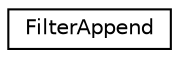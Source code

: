 digraph "类继承关系图"
{
 // INTERACTIVE_SVG=YES
 // LATEX_PDF_SIZE
  edge [fontname="Helvetica",fontsize="10",labelfontname="Helvetica",labelfontsize="10"];
  node [fontname="Helvetica",fontsize="10",shape=record];
  rankdir="LR";
  Node0 [label="FilterAppend",height=0.2,width=0.4,color="black", fillcolor="white", style="filled",URL="$d9/dfb/class_filter_append.html",tooltip="The implementation of the \"append\" filter"];
}
